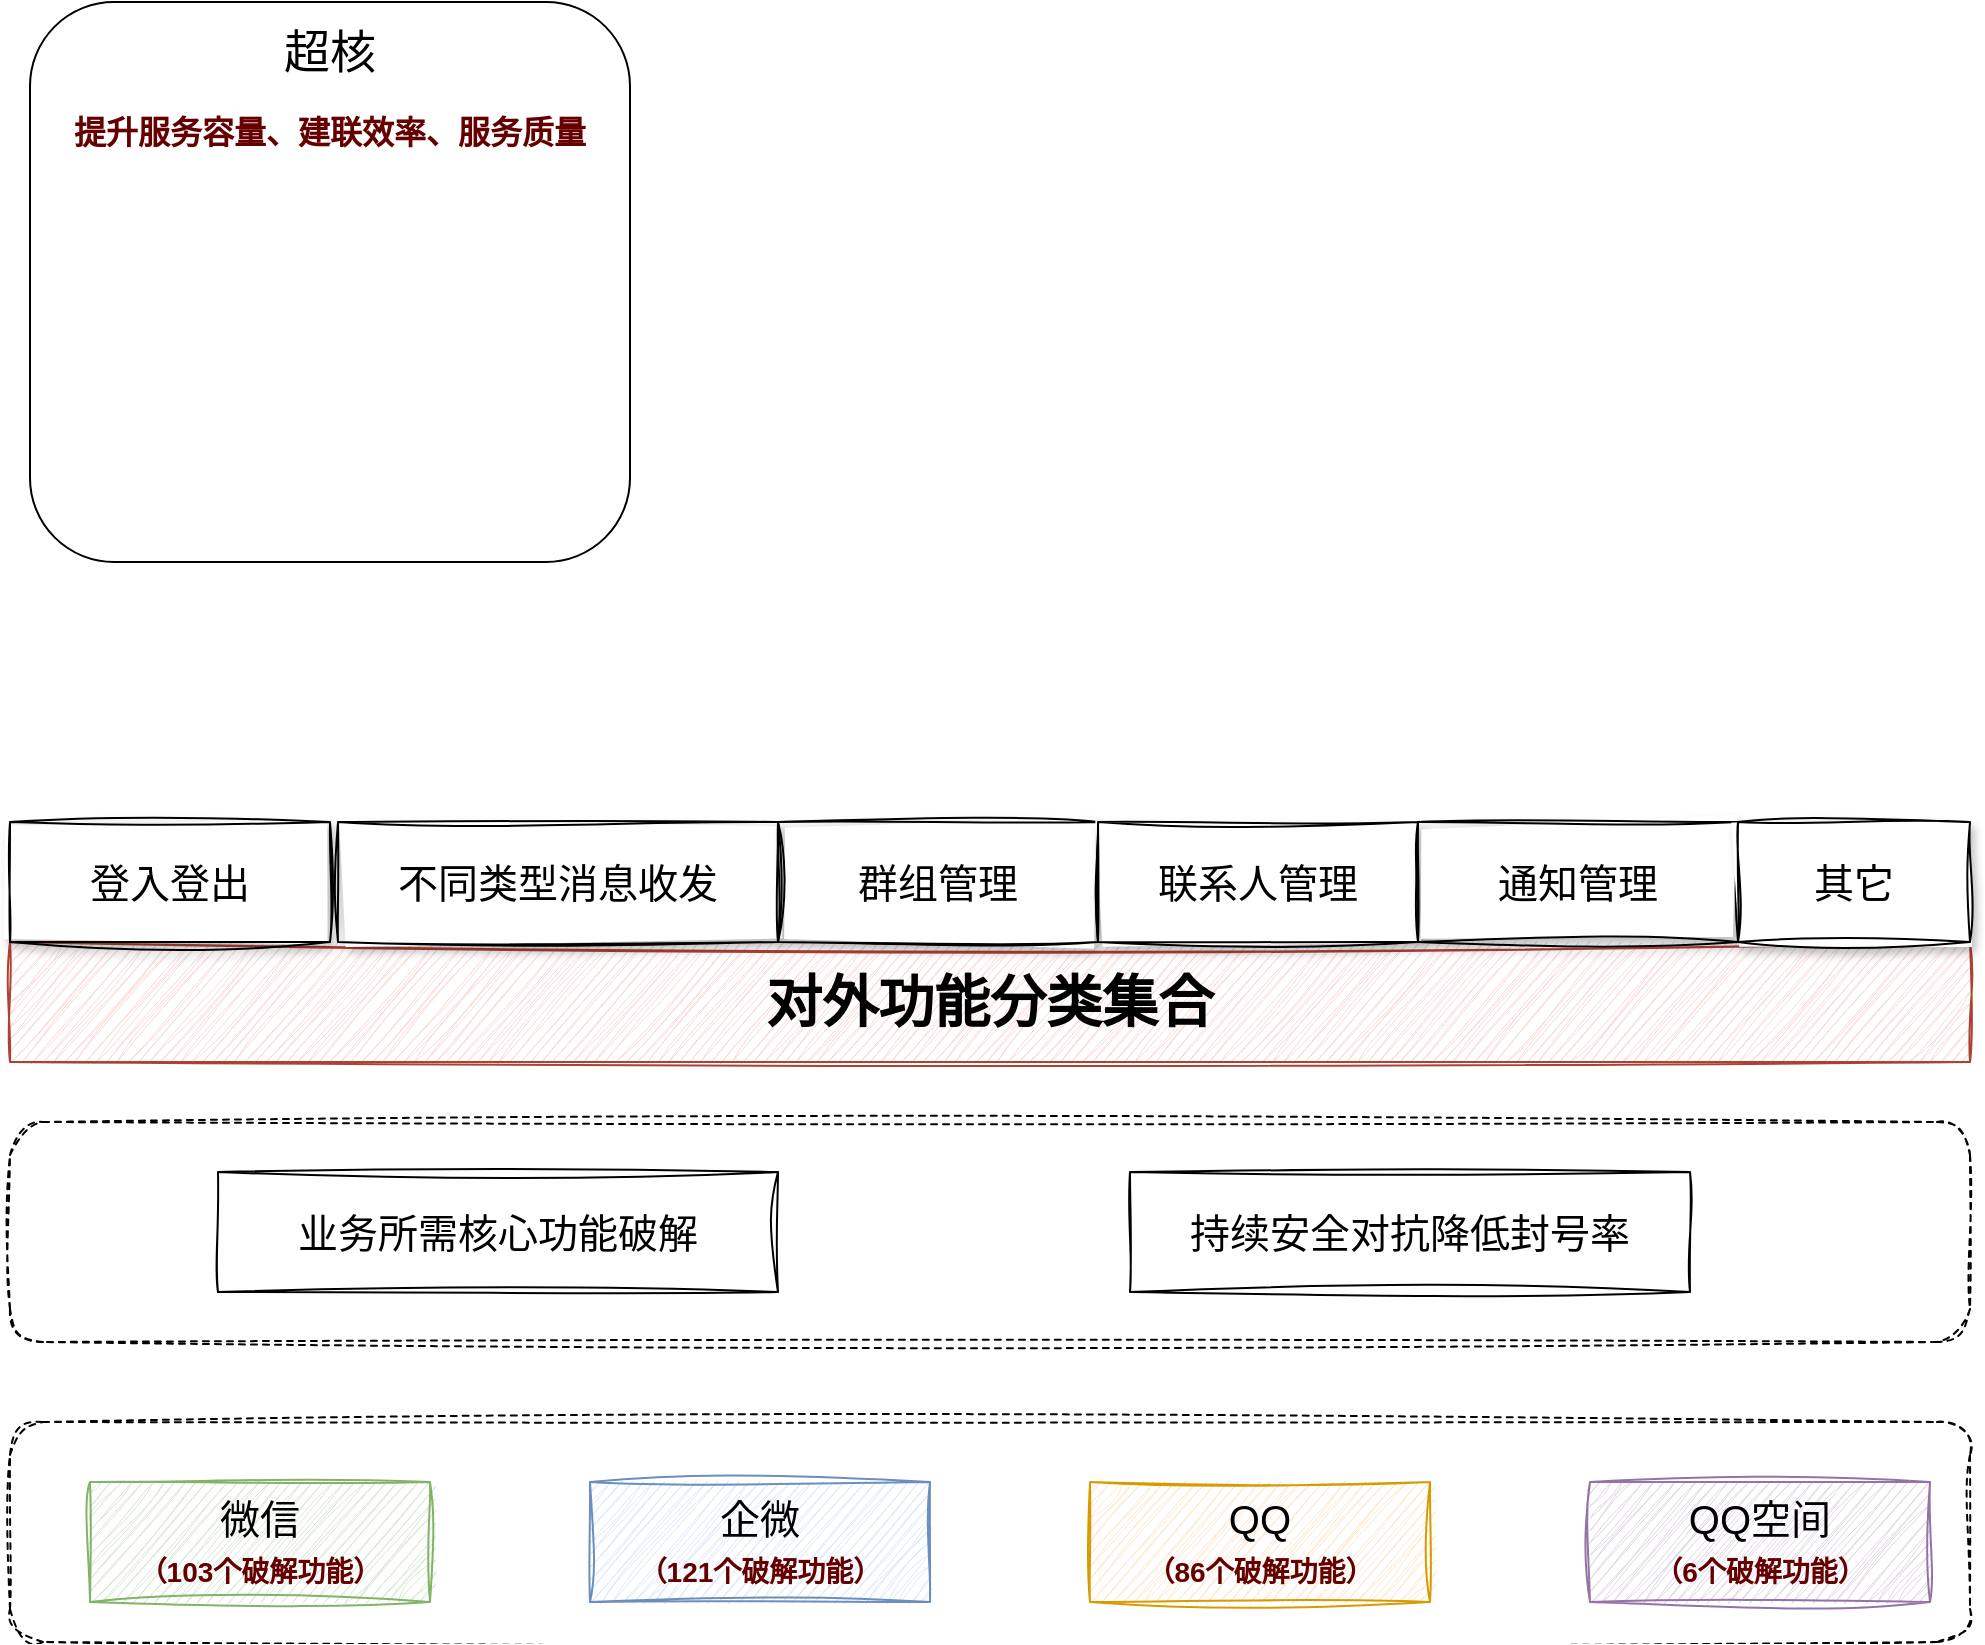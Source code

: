 <mxfile version="24.2.2" type="github">
  <diagram name="第 1 页" id="uSWp1kO9mq3VQEvF_lTH">
    <mxGraphModel dx="1242" dy="1954" grid="1" gridSize="10" guides="1" tooltips="1" connect="1" arrows="1" fold="1" page="1" pageScale="1" pageWidth="827" pageHeight="1169" math="0" shadow="0">
      <root>
        <mxCell id="0" />
        <mxCell id="1" parent="0" />
        <mxCell id="FwOD_YeCZ98qcEM11IYZ-10" value="" style="rounded=1;whiteSpace=wrap;html=1;dashed=1;sketch=1;curveFitting=1;jiggle=2;" vertex="1" parent="1">
          <mxGeometry x="170" y="240" width="980" height="110" as="geometry" />
        </mxCell>
        <mxCell id="FwOD_YeCZ98qcEM11IYZ-6" value="" style="rounded=1;whiteSpace=wrap;html=1;dashed=1;sketch=1;curveFitting=1;jiggle=2;" vertex="1" parent="1">
          <mxGeometry x="170" y="390" width="980" height="110" as="geometry" />
        </mxCell>
        <mxCell id="FwOD_YeCZ98qcEM11IYZ-1" value="微信&lt;br&gt;&lt;font color=&quot;#660000&quot; style=&quot;font-size: 14px;&quot;&gt;&lt;b&gt;（103个破解功能）&lt;/b&gt;&lt;/font&gt;" style="rounded=0;whiteSpace=wrap;html=1;fontSize=20;fillColor=#d5e8d4;strokeColor=#82b366;sketch=1;curveFitting=1;jiggle=2;" vertex="1" parent="1">
          <mxGeometry x="210" y="420" width="170" height="60" as="geometry" />
        </mxCell>
        <mxCell id="FwOD_YeCZ98qcEM11IYZ-3" value="企微&lt;div&gt;&lt;b style=&quot;color: rgb(102, 0, 0); font-size: 14px;&quot;&gt;（121个破解功能）&lt;/b&gt;&lt;br&gt;&lt;/div&gt;" style="rounded=0;whiteSpace=wrap;html=1;fontSize=20;fillColor=#dae8fc;strokeColor=#6c8ebf;sketch=1;curveFitting=1;jiggle=2;" vertex="1" parent="1">
          <mxGeometry x="460" y="420" width="170" height="60" as="geometry" />
        </mxCell>
        <mxCell id="FwOD_YeCZ98qcEM11IYZ-4" value="QQ&lt;br&gt;&lt;b style=&quot;color: rgb(102, 0, 0); font-size: 14px;&quot;&gt;（86个破解功能）&lt;/b&gt;" style="rounded=0;whiteSpace=wrap;html=1;fontSize=20;fillColor=#ffe6cc;strokeColor=#d79b00;sketch=1;curveFitting=1;jiggle=2;" vertex="1" parent="1">
          <mxGeometry x="710" y="420" width="170" height="60" as="geometry" />
        </mxCell>
        <mxCell id="FwOD_YeCZ98qcEM11IYZ-5" value="QQ空间&lt;br&gt;&lt;b style=&quot;color: rgb(102, 0, 0); font-size: 14px;&quot;&gt;（6个破解功能）&lt;/b&gt;" style="rounded=0;whiteSpace=wrap;html=1;fontSize=20;fillColor=#e1d5e7;strokeColor=#9673a6;sketch=1;curveFitting=1;jiggle=2;" vertex="1" parent="1">
          <mxGeometry x="960" y="420" width="170" height="60" as="geometry" />
        </mxCell>
        <mxCell id="FwOD_YeCZ98qcEM11IYZ-7" value="业务所需核心功能破解" style="rounded=0;whiteSpace=wrap;html=1;fontSize=20;sketch=1;curveFitting=1;jiggle=2;" vertex="1" parent="1">
          <mxGeometry x="274" y="265" width="280" height="60" as="geometry" />
        </mxCell>
        <mxCell id="FwOD_YeCZ98qcEM11IYZ-9" value="持续安全对抗降低封号率" style="rounded=0;whiteSpace=wrap;html=1;fontSize=20;sketch=1;curveFitting=1;jiggle=2;" vertex="1" parent="1">
          <mxGeometry x="730" y="265" width="280" height="60" as="geometry" />
        </mxCell>
        <mxCell id="FwOD_YeCZ98qcEM11IYZ-11" value="&lt;font size=&quot;1&quot; style=&quot;&quot;&gt;&lt;b style=&quot;font-size: 28px;&quot;&gt;对外功能分类集合&lt;/b&gt;&lt;/font&gt;" style="rounded=0;whiteSpace=wrap;html=1;fillColor=#fad9d5;strokeColor=#ae4132;sketch=1;curveFitting=1;jiggle=2;" vertex="1" parent="1">
          <mxGeometry x="170" y="150" width="980" height="60" as="geometry" />
        </mxCell>
        <mxCell id="FwOD_YeCZ98qcEM11IYZ-12" value="登入登出" style="rounded=0;whiteSpace=wrap;html=1;fontSize=20;sketch=1;curveFitting=1;jiggle=2;shadow=1;glass=0;" vertex="1" parent="1">
          <mxGeometry x="170" y="90" width="160" height="60" as="geometry" />
        </mxCell>
        <mxCell id="FwOD_YeCZ98qcEM11IYZ-13" value="不同类型消息收发" style="rounded=0;whiteSpace=wrap;html=1;fontSize=20;sketch=1;curveFitting=1;jiggle=2;shadow=1;glass=0;" vertex="1" parent="1">
          <mxGeometry x="334" y="90" width="220" height="60" as="geometry" />
        </mxCell>
        <mxCell id="FwOD_YeCZ98qcEM11IYZ-14" value="群组管理" style="rounded=0;whiteSpace=wrap;html=1;fontSize=20;sketch=1;curveFitting=1;jiggle=2;shadow=1;glass=0;" vertex="1" parent="1">
          <mxGeometry x="554" y="90" width="160" height="60" as="geometry" />
        </mxCell>
        <mxCell id="FwOD_YeCZ98qcEM11IYZ-15" value="联系人管理" style="rounded=0;whiteSpace=wrap;html=1;fontSize=20;sketch=1;curveFitting=1;jiggle=2;shadow=1;glass=0;" vertex="1" parent="1">
          <mxGeometry x="714" y="90" width="160" height="60" as="geometry" />
        </mxCell>
        <mxCell id="FwOD_YeCZ98qcEM11IYZ-16" value="通知管理" style="rounded=0;whiteSpace=wrap;html=1;fontSize=20;sketch=1;curveFitting=1;jiggle=2;shadow=1;glass=0;" vertex="1" parent="1">
          <mxGeometry x="874" y="90" width="160" height="60" as="geometry" />
        </mxCell>
        <mxCell id="FwOD_YeCZ98qcEM11IYZ-17" value="其它" style="rounded=0;whiteSpace=wrap;html=1;fontSize=20;sketch=1;curveFitting=1;jiggle=2;shadow=1;glass=0;" vertex="1" parent="1">
          <mxGeometry x="1034" y="90" width="116" height="60" as="geometry" />
        </mxCell>
        <mxCell id="FwOD_YeCZ98qcEM11IYZ-18" value="" style="rounded=1;whiteSpace=wrap;html=1;" vertex="1" parent="1">
          <mxGeometry x="180" y="-320" width="300" height="280" as="geometry" />
        </mxCell>
        <mxCell id="FwOD_YeCZ98qcEM11IYZ-19" value="超核" style="text;html=1;align=center;verticalAlign=middle;whiteSpace=wrap;rounded=0;fontSize=23;" vertex="1" parent="1">
          <mxGeometry x="300" y="-310" width="60" height="30" as="geometry" />
        </mxCell>
        <mxCell id="FwOD_YeCZ98qcEM11IYZ-20" value="提升服务容量、建联效率、服务质量" style="text;html=1;align=center;verticalAlign=middle;whiteSpace=wrap;rounded=0;fontColor=#660000;fontStyle=1;fontSize=16;" vertex="1" parent="1">
          <mxGeometry x="200" y="-270" width="260" height="30" as="geometry" />
        </mxCell>
      </root>
    </mxGraphModel>
  </diagram>
</mxfile>

